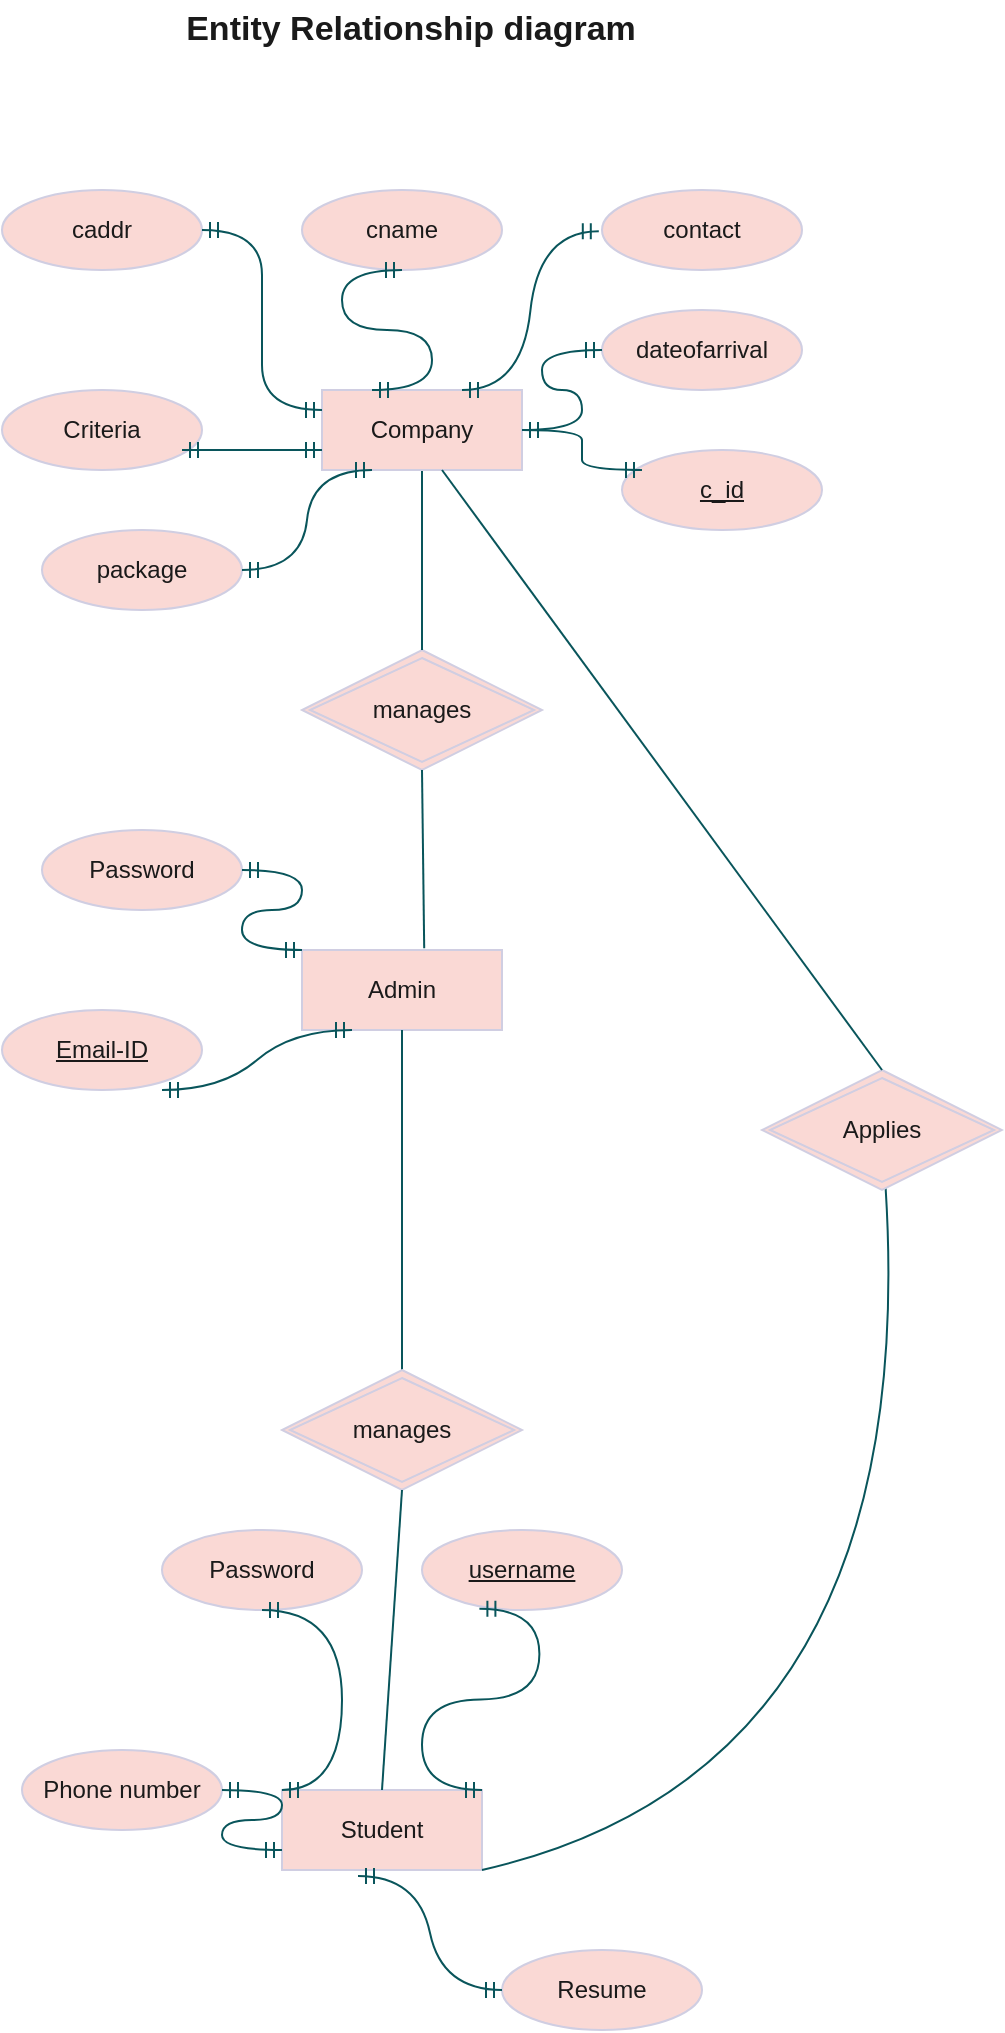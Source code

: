 <mxfile version="13.7.7" type="device"><diagram id="9vSM2fw5nntJJS571F1C" name="Page-1"><mxGraphModel dx="2365" dy="1535" grid="1" gridSize="10" guides="1" tooltips="1" connect="1" arrows="1" fold="1" page="1" pageScale="1" pageWidth="827" pageHeight="1169" math="0" shadow="0"><root><mxCell id="0"/><mxCell id="1" parent="0"/><mxCell id="GA4Un4tNfJ17--tkjBRD-1" value="Admin" style="whiteSpace=wrap;html=1;align=center;fillColor=#FAD9D5;strokeColor=#D0CEE2;fontColor=#1A1A1A;" vertex="1" parent="1"><mxGeometry x="360" y="500" width="100" height="40" as="geometry"/></mxCell><mxCell id="GA4Un4tNfJ17--tkjBRD-2" value="Password" style="ellipse;whiteSpace=wrap;html=1;align=center;fillColor=#FAD9D5;strokeColor=#D0CEE2;fontColor=#1A1A1A;" vertex="1" parent="1"><mxGeometry x="230" y="440" width="100" height="40" as="geometry"/></mxCell><mxCell id="GA4Un4tNfJ17--tkjBRD-3" value="Email-ID" style="ellipse;whiteSpace=wrap;html=1;align=center;fontStyle=4;fillColor=#FAD9D5;strokeColor=#D0CEE2;fontColor=#1A1A1A;" vertex="1" parent="1"><mxGeometry x="210" y="530" width="100" height="40" as="geometry"/></mxCell><mxCell id="GA4Un4tNfJ17--tkjBRD-5" value="" style="edgeStyle=entityRelationEdgeStyle;fontSize=12;html=1;endArrow=ERmandOne;startArrow=ERmandOne;strokeColor=#09555B;fontColor=#1A1A1A;curved=1;" edge="1" parent="1" source="GA4Un4tNfJ17--tkjBRD-2"><mxGeometry width="100" height="100" relative="1" as="geometry"><mxPoint x="260" y="490" as="sourcePoint"/><mxPoint x="360" y="500" as="targetPoint"/></mxGeometry></mxCell><mxCell id="GA4Un4tNfJ17--tkjBRD-6" value="" style="edgeStyle=entityRelationEdgeStyle;fontSize=12;html=1;endArrow=ERmandOne;startArrow=ERmandOne;entryX=0.25;entryY=1;entryDx=0;entryDy=0;exitX=0.8;exitY=1;exitDx=0;exitDy=0;exitPerimeter=0;strokeColor=#09555B;fontColor=#1A1A1A;curved=1;" edge="1" parent="1" source="GA4Un4tNfJ17--tkjBRD-3" target="GA4Un4tNfJ17--tkjBRD-1"><mxGeometry width="100" height="100" relative="1" as="geometry"><mxPoint x="290" y="650" as="sourcePoint"/><mxPoint x="390" y="550" as="targetPoint"/></mxGeometry></mxCell><mxCell id="GA4Un4tNfJ17--tkjBRD-7" value="manages" style="shape=rhombus;double=1;perimeter=rhombusPerimeter;whiteSpace=wrap;html=1;align=center;fillColor=#FAD9D5;strokeColor=#D0CEE2;fontColor=#1A1A1A;" vertex="1" parent="1"><mxGeometry x="360" y="350" width="120" height="60" as="geometry"/></mxCell><mxCell id="GA4Un4tNfJ17--tkjBRD-8" value="" style="endArrow=none;html=1;exitX=0.5;exitY=1;exitDx=0;exitDy=0;entryX=0.611;entryY=-0.023;entryDx=0;entryDy=0;entryPerimeter=0;strokeColor=#09555B;fontColor=#1A1A1A;curved=1;" edge="1" parent="1" source="GA4Un4tNfJ17--tkjBRD-7" target="GA4Un4tNfJ17--tkjBRD-1"><mxGeometry relative="1" as="geometry"><mxPoint x="440" y="460" as="sourcePoint"/><mxPoint x="420" y="490" as="targetPoint"/></mxGeometry></mxCell><mxCell id="GA4Un4tNfJ17--tkjBRD-9" value="" style="endArrow=none;html=1;exitX=0.5;exitY=0;exitDx=0;exitDy=0;strokeColor=#09555B;fontColor=#1A1A1A;curved=1;" edge="1" parent="1" source="GA4Un4tNfJ17--tkjBRD-7" target="GA4Un4tNfJ17--tkjBRD-10"><mxGeometry relative="1" as="geometry"><mxPoint x="490" y="360" as="sourcePoint"/><mxPoint x="420" y="240" as="targetPoint"/></mxGeometry></mxCell><mxCell id="GA4Un4tNfJ17--tkjBRD-10" value="Company" style="whiteSpace=wrap;html=1;align=center;fillColor=#FAD9D5;strokeColor=#D0CEE2;fontColor=#1A1A1A;" vertex="1" parent="1"><mxGeometry x="370" y="220" width="100" height="40" as="geometry"/></mxCell><mxCell id="GA4Un4tNfJ17--tkjBRD-21" value="c_id" style="ellipse;whiteSpace=wrap;html=1;align=center;fontStyle=4;fillColor=#FAD9D5;strokeColor=#D0CEE2;fontColor=#1A1A1A;" vertex="1" parent="1"><mxGeometry x="520" y="250" width="100" height="40" as="geometry"/></mxCell><mxCell id="GA4Un4tNfJ17--tkjBRD-22" value="caddr" style="ellipse;whiteSpace=wrap;html=1;align=center;fillColor=#FAD9D5;strokeColor=#D0CEE2;fontColor=#1A1A1A;" vertex="1" parent="1"><mxGeometry x="210" y="120" width="100" height="40" as="geometry"/></mxCell><mxCell id="GA4Un4tNfJ17--tkjBRD-23" value="Criteria" style="ellipse;whiteSpace=wrap;html=1;align=center;fillColor=#FAD9D5;strokeColor=#D0CEE2;fontColor=#1A1A1A;" vertex="1" parent="1"><mxGeometry x="210" y="220" width="100" height="40" as="geometry"/></mxCell><mxCell id="GA4Un4tNfJ17--tkjBRD-25" value="contact" style="ellipse;whiteSpace=wrap;html=1;align=center;fillColor=#FAD9D5;strokeColor=#D0CEE2;fontColor=#1A1A1A;" vertex="1" parent="1"><mxGeometry x="510" y="120" width="100" height="40" as="geometry"/></mxCell><mxCell id="GA4Un4tNfJ17--tkjBRD-26" value="cname" style="ellipse;whiteSpace=wrap;html=1;align=center;fillColor=#FAD9D5;strokeColor=#D0CEE2;fontColor=#1A1A1A;" vertex="1" parent="1"><mxGeometry x="360" y="120" width="100" height="40" as="geometry"/></mxCell><mxCell id="GA4Un4tNfJ17--tkjBRD-27" value="package" style="ellipse;whiteSpace=wrap;html=1;align=center;fillColor=#FAD9D5;strokeColor=#D0CEE2;fontColor=#1A1A1A;" vertex="1" parent="1"><mxGeometry x="230" y="290" width="100" height="40" as="geometry"/></mxCell><mxCell id="GA4Un4tNfJ17--tkjBRD-28" value="dateofarrival" style="ellipse;whiteSpace=wrap;html=1;align=center;fillColor=#FAD9D5;strokeColor=#D0CEE2;fontColor=#1A1A1A;strokeWidth=1;" vertex="1" parent="1"><mxGeometry x="510" y="180" width="100" height="40" as="geometry"/></mxCell><mxCell id="GA4Un4tNfJ17--tkjBRD-29" value="" style="endArrow=none;html=1;exitX=0.5;exitY=1;exitDx=0;exitDy=0;strokeColor=#09555B;fontColor=#1A1A1A;curved=1;" edge="1" parent="1" source="GA4Un4tNfJ17--tkjBRD-1"><mxGeometry relative="1" as="geometry"><mxPoint x="340" y="640" as="sourcePoint"/><mxPoint x="410" y="710" as="targetPoint"/></mxGeometry></mxCell><mxCell id="GA4Un4tNfJ17--tkjBRD-30" value="manages" style="shape=rhombus;double=1;perimeter=rhombusPerimeter;whiteSpace=wrap;html=1;align=center;fillColor=#FAD9D5;strokeColor=#D0CEE2;fontColor=#1A1A1A;" vertex="1" parent="1"><mxGeometry x="350" y="710" width="120" height="60" as="geometry"/></mxCell><mxCell id="GA4Un4tNfJ17--tkjBRD-31" value="Student" style="whiteSpace=wrap;html=1;align=center;fillColor=#FAD9D5;strokeColor=#D0CEE2;fontColor=#1A1A1A;" vertex="1" parent="1"><mxGeometry x="350" y="920" width="100" height="40" as="geometry"/></mxCell><mxCell id="GA4Un4tNfJ17--tkjBRD-32" value="username" style="ellipse;whiteSpace=wrap;html=1;align=center;fontStyle=4;fillColor=#FAD9D5;strokeColor=#D0CEE2;fontColor=#1A1A1A;" vertex="1" parent="1"><mxGeometry x="420" y="790" width="100" height="40" as="geometry"/></mxCell><mxCell id="GA4Un4tNfJ17--tkjBRD-33" value="Password" style="ellipse;whiteSpace=wrap;html=1;align=center;fillColor=#FAD9D5;strokeColor=#D0CEE2;fontColor=#1A1A1A;" vertex="1" parent="1"><mxGeometry x="290" y="790" width="100" height="40" as="geometry"/></mxCell><mxCell id="GA4Un4tNfJ17--tkjBRD-35" value="Resume" style="ellipse;whiteSpace=wrap;html=1;align=center;fillColor=#FAD9D5;strokeColor=#D0CEE2;fontColor=#1A1A1A;" vertex="1" parent="1"><mxGeometry x="460" y="1000" width="100" height="40" as="geometry"/></mxCell><mxCell id="GA4Un4tNfJ17--tkjBRD-36" value="Phone number" style="ellipse;whiteSpace=wrap;html=1;align=center;fillColor=#FAD9D5;strokeColor=#D0CEE2;fontColor=#1A1A1A;" vertex="1" parent="1"><mxGeometry x="220" y="900" width="100" height="40" as="geometry"/></mxCell><mxCell id="GA4Un4tNfJ17--tkjBRD-37" value="" style="endArrow=none;html=1;exitX=0.5;exitY=1;exitDx=0;exitDy=0;entryX=0.5;entryY=0;entryDx=0;entryDy=0;strokeColor=#09555B;fontColor=#1A1A1A;curved=1;" edge="1" parent="1" source="GA4Un4tNfJ17--tkjBRD-30" target="GA4Un4tNfJ17--tkjBRD-31"><mxGeometry relative="1" as="geometry"><mxPoint x="410" y="790" as="sourcePoint"/><mxPoint x="550" y="860" as="targetPoint"/><Array as="points"/></mxGeometry></mxCell><mxCell id="GA4Un4tNfJ17--tkjBRD-38" value="" style="edgeStyle=entityRelationEdgeStyle;fontSize=12;html=1;endArrow=ERmandOne;startArrow=ERmandOne;strokeColor=#09555B;fontColor=#1A1A1A;curved=1;entryX=0.38;entryY=1.075;entryDx=0;entryDy=0;entryPerimeter=0;" edge="1" parent="1" source="GA4Un4tNfJ17--tkjBRD-35" target="GA4Un4tNfJ17--tkjBRD-31"><mxGeometry width="100" height="100" relative="1" as="geometry"><mxPoint x="358" y="1050" as="sourcePoint"/><mxPoint x="520" y="920" as="targetPoint"/></mxGeometry></mxCell><mxCell id="GA4Un4tNfJ17--tkjBRD-42" value="" style="edgeStyle=entityRelationEdgeStyle;fontSize=12;html=1;endArrow=ERmandOne;startArrow=ERmandOne;exitX=1;exitY=0;exitDx=0;exitDy=0;entryX=0.287;entryY=0.985;entryDx=0;entryDy=0;entryPerimeter=0;strokeColor=#09555B;fontColor=#1A1A1A;curved=1;" edge="1" parent="1" source="GA4Un4tNfJ17--tkjBRD-31" target="GA4Un4tNfJ17--tkjBRD-32"><mxGeometry width="100" height="100" relative="1" as="geometry"><mxPoint x="420" y="910" as="sourcePoint"/><mxPoint x="520" y="810" as="targetPoint"/></mxGeometry></mxCell><mxCell id="GA4Un4tNfJ17--tkjBRD-43" value="" style="edgeStyle=entityRelationEdgeStyle;fontSize=12;html=1;endArrow=ERmandOne;startArrow=ERmandOne;entryX=0;entryY=0.75;entryDx=0;entryDy=0;strokeColor=#09555B;fontColor=#1A1A1A;curved=1;" edge="1" parent="1" source="GA4Un4tNfJ17--tkjBRD-36" target="GA4Un4tNfJ17--tkjBRD-31"><mxGeometry width="100" height="100" relative="1" as="geometry"><mxPoint x="320" y="920" as="sourcePoint"/><mxPoint x="420" y="820" as="targetPoint"/></mxGeometry></mxCell><mxCell id="GA4Un4tNfJ17--tkjBRD-45" value="" style="edgeStyle=entityRelationEdgeStyle;fontSize=12;html=1;endArrow=ERmandOne;startArrow=ERmandOne;entryX=0.5;entryY=1;entryDx=0;entryDy=0;strokeColor=#09555B;fontColor=#1A1A1A;curved=1;" edge="1" parent="1" target="GA4Un4tNfJ17--tkjBRD-33"><mxGeometry width="100" height="100" relative="1" as="geometry"><mxPoint x="350" y="920" as="sourcePoint"/><mxPoint x="450" y="820" as="targetPoint"/></mxGeometry></mxCell><mxCell id="GA4Un4tNfJ17--tkjBRD-46" value="" style="endArrow=none;html=1;exitX=1;exitY=1;exitDx=0;exitDy=0;strokeColor=#09555B;fontColor=#1A1A1A;curved=1;" edge="1" parent="1" source="GA4Un4tNfJ17--tkjBRD-31" target="GA4Un4tNfJ17--tkjBRD-47"><mxGeometry relative="1" as="geometry"><mxPoint x="490" y="470" as="sourcePoint"/><mxPoint x="650" y="590" as="targetPoint"/><Array as="points"><mxPoint x="670" y="910"/></Array></mxGeometry></mxCell><mxCell id="GA4Un4tNfJ17--tkjBRD-47" value="Applies" style="shape=rhombus;double=1;perimeter=rhombusPerimeter;whiteSpace=wrap;html=1;align=center;fillColor=#FAD9D5;strokeColor=#D0CEE2;fontColor=#1A1A1A;" vertex="1" parent="1"><mxGeometry x="590" y="560" width="120" height="60" as="geometry"/></mxCell><mxCell id="GA4Un4tNfJ17--tkjBRD-48" value="" style="endArrow=none;html=1;entryX=0.5;entryY=0;entryDx=0;entryDy=0;strokeColor=#09555B;fontColor=#1A1A1A;curved=1;" edge="1" parent="1" target="GA4Un4tNfJ17--tkjBRD-47"><mxGeometry relative="1" as="geometry"><mxPoint x="430" y="260" as="sourcePoint"/><mxPoint x="650" y="550" as="targetPoint"/></mxGeometry></mxCell><mxCell id="GA4Un4tNfJ17--tkjBRD-52" value="" style="edgeStyle=entityRelationEdgeStyle;fontSize=12;html=1;endArrow=ERmandOne;startArrow=ERmandOne;entryX=0.25;entryY=1;entryDx=0;entryDy=0;strokeColor=#09555B;fontColor=#1A1A1A;curved=1;" edge="1" parent="1" target="GA4Un4tNfJ17--tkjBRD-10"><mxGeometry width="100" height="100" relative="1" as="geometry"><mxPoint x="330" y="310" as="sourcePoint"/><mxPoint x="430" y="210" as="targetPoint"/></mxGeometry></mxCell><mxCell id="GA4Un4tNfJ17--tkjBRD-53" value="" style="edgeStyle=entityRelationEdgeStyle;fontSize=12;html=1;endArrow=ERmandOne;startArrow=ERmandOne;entryX=0;entryY=0.25;entryDx=0;entryDy=0;strokeColor=#09555B;fontColor=#1A1A1A;curved=1;" edge="1" parent="1" source="GA4Un4tNfJ17--tkjBRD-22" target="GA4Un4tNfJ17--tkjBRD-10"><mxGeometry width="100" height="100" relative="1" as="geometry"><mxPoint x="340" y="220" as="sourcePoint"/><mxPoint x="390" y="160" as="targetPoint"/></mxGeometry></mxCell><mxCell id="GA4Un4tNfJ17--tkjBRD-54" value="" style="edgeStyle=entityRelationEdgeStyle;fontSize=12;html=1;endArrow=ERmandOne;startArrow=ERmandOne;entryX=0.5;entryY=1;entryDx=0;entryDy=0;exitX=0.25;exitY=0;exitDx=0;exitDy=0;strokeColor=#09555B;fontColor=#1A1A1A;curved=1;" edge="1" parent="1" source="GA4Un4tNfJ17--tkjBRD-10" target="GA4Un4tNfJ17--tkjBRD-26"><mxGeometry width="100" height="100" relative="1" as="geometry"><mxPoint x="330" y="280" as="sourcePoint"/><mxPoint x="430" y="180" as="targetPoint"/></mxGeometry></mxCell><mxCell id="GA4Un4tNfJ17--tkjBRD-55" value="" style="edgeStyle=entityRelationEdgeStyle;fontSize=12;html=1;endArrow=ERmandOne;startArrow=ERmandOne;strokeColor=#09555B;fontColor=#1A1A1A;curved=1;" edge="1" parent="1" target="GA4Un4tNfJ17--tkjBRD-28"><mxGeometry width="100" height="100" relative="1" as="geometry"><mxPoint x="470" y="240" as="sourcePoint"/><mxPoint x="570" y="140" as="targetPoint"/></mxGeometry></mxCell><mxCell id="GA4Un4tNfJ17--tkjBRD-57" value="" style="edgeStyle=entityRelationEdgeStyle;fontSize=12;html=1;endArrow=ERmandOne;startArrow=ERmandOne;exitX=1;exitY=0.5;exitDx=0;exitDy=0;entryX=0.1;entryY=0.25;entryDx=0;entryDy=0;entryPerimeter=0;strokeColor=#09555B;fontColor=#1A1A1A;curved=1;" edge="1" parent="1" source="GA4Un4tNfJ17--tkjBRD-10" target="GA4Un4tNfJ17--tkjBRD-21"><mxGeometry width="100" height="100" relative="1" as="geometry"><mxPoint x="450" y="290" as="sourcePoint"/><mxPoint x="550" y="190" as="targetPoint"/></mxGeometry></mxCell><mxCell id="GA4Un4tNfJ17--tkjBRD-58" value="" style="edgeStyle=entityRelationEdgeStyle;fontSize=12;html=1;endArrow=ERmandOne;startArrow=ERmandOne;entryX=0;entryY=0.75;entryDx=0;entryDy=0;strokeColor=#09555B;fontColor=#1A1A1A;curved=1;" edge="1" parent="1" target="GA4Un4tNfJ17--tkjBRD-10"><mxGeometry width="100" height="100" relative="1" as="geometry"><mxPoint x="300" y="250" as="sourcePoint"/><mxPoint x="360" y="250" as="targetPoint"/></mxGeometry></mxCell><mxCell id="GA4Un4tNfJ17--tkjBRD-60" value="" style="edgeStyle=entityRelationEdgeStyle;fontSize=12;html=1;endArrow=ERmandOne;startArrow=ERmandOne;exitX=0.7;exitY=0;exitDx=0;exitDy=0;exitPerimeter=0;entryX=-0.016;entryY=0.517;entryDx=0;entryDy=0;entryPerimeter=0;strokeColor=#09555B;fontColor=#1A1A1A;curved=1;" edge="1" parent="1" source="GA4Un4tNfJ17--tkjBRD-10" target="GA4Un4tNfJ17--tkjBRD-25"><mxGeometry width="100" height="100" relative="1" as="geometry"><mxPoint x="450" y="200" as="sourcePoint"/><mxPoint x="540" y="110" as="targetPoint"/></mxGeometry></mxCell><mxCell id="GA4Un4tNfJ17--tkjBRD-61" value="&lt;font style=&quot;font-size: 17px;&quot;&gt;&lt;b style=&quot;font-size: 17px;&quot;&gt;&lt;span style=&quot;font-size: 17px;&quot;&gt;Entity Relationship diagram&lt;/span&gt;&lt;/b&gt;&lt;/font&gt;" style="text;html=1;align=center;verticalAlign=middle;resizable=0;points=[];autosize=1;strokeWidth=1;fillColor=none;fontStyle=0;fontColor=#1A1A1A;fontSize=17;" vertex="1" parent="1"><mxGeometry x="294" y="25" width="240" height="30" as="geometry"/></mxCell></root></mxGraphModel></diagram></mxfile>